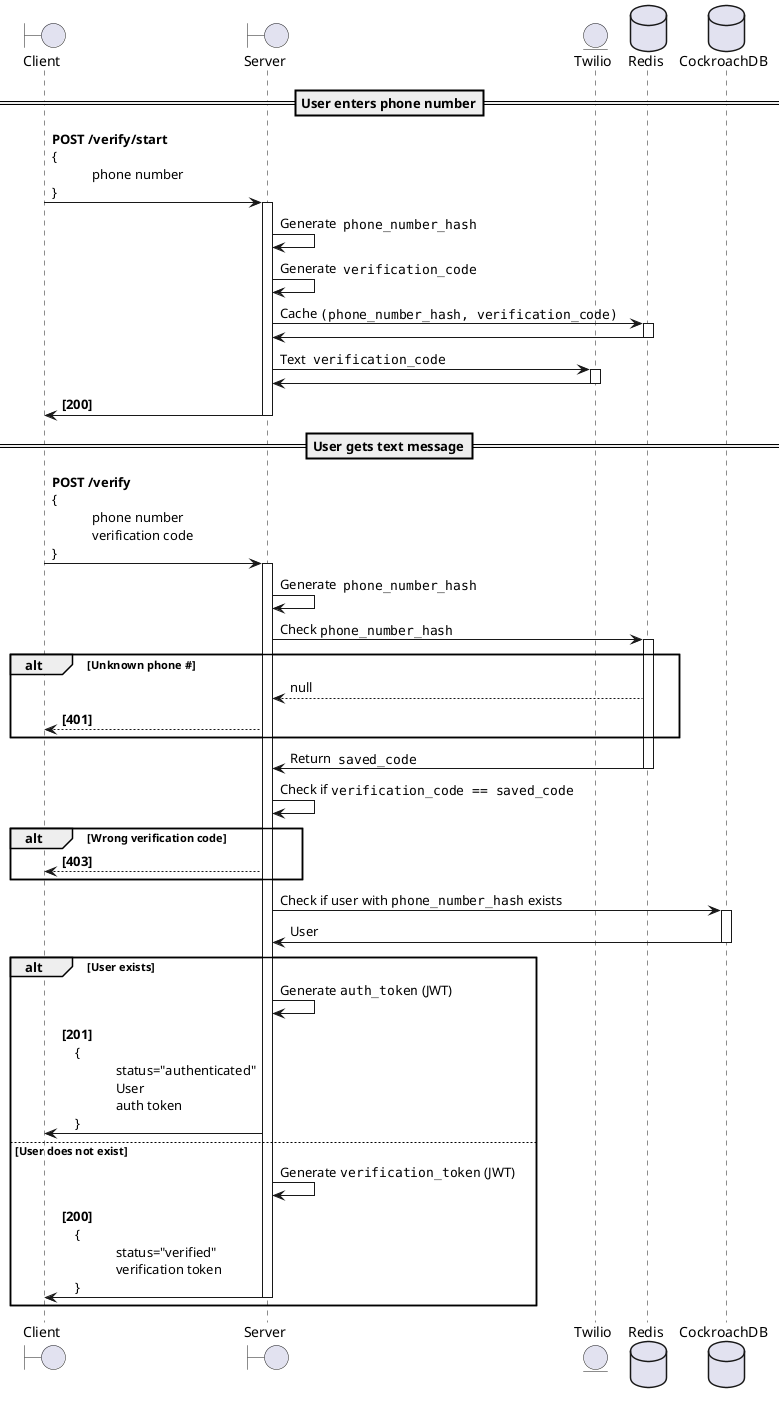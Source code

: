 @startuml
'https://plantuml.com/sequence-diagram

boundary Client
boundary Server
entity Twilio
database Redis
database CockroachDB

==User enters phone number==

Client -> Server ++ : **POST /verify/start** \n\
{\n\t\
    phone number\n\
}
Server -> Server: Generate  ""phone_number_hash""
Server -> Server: Generate  ""verification_code""
Server -> Redis ++ : Cache ""(phone_number_hash, verification_code)""
Server <- Redis --
Server -> Twilio ++ : Text  ""verification_code""
Twilio -> Server -- :
Client <- Server --: **[200]**

==User gets text message==

Client -> Server ++ : **POST /verify** \n\
{\n\t\
    phone number\n\t\
    verification code\n\
}
Server -> Server: Generate  ""phone_number_hash""
Server -> Redis ++ : Check ""phone_number_hash""
alt Unknown phone #
    Server <-- Redis : null
    Client <-- Server : **[401]**
end

Server <- Redis -- : Return  ""saved_code""
Server -> Server: Check if ""verification_code == saved_code""
alt Wrong verification code
    Client <-- Server : **[403]**
end

Server -> CockroachDB ++ : Check if user with ""phone_number_hash"" exists
Server <- CockroachDB -- : User
alt User exists
    Server -> Server : Generate ""auth_token"" (JWT)
    Client <- Server : **[201]**\n\
    {\n\t\
        status="authenticated"\n\t\
        User\n\t\
        auth token\n\
    }
else User does not exist
    Server -> Server : Generate ""verification_token"" (JWT)
    Client <- Server -- : **[200]**\n\
    {\n\t\
        status="verified"\n\t\
        verification token\n\
    }
end



@enduml
